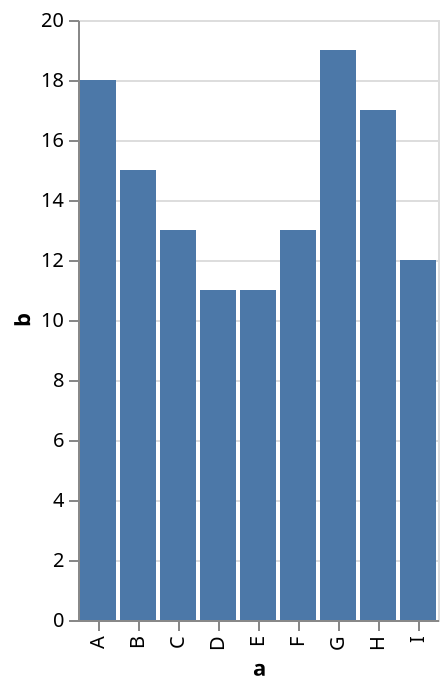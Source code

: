 {
  "config": {"view": {"continuousWidth": 400, "continuousHeight": 300}},
  "data": {"name": "data-2"},
  "mark": "bar",
  "encoding": {
    "x": {"field": "a", "type": "nominal"},
    "y": {"field": "b", "type": "quantitative"}
  },
  "$schema": "https://vega.github.io/schema/vega-lite/v4.17.0.json",
  "datasets": {
    "data-1": [
      {"a": "A", "b": 28},
      {"a": "B", "b": 55},
      {"a": "C", "b": 43},
      {"a": "D", "b": 91},
      {"a": "E", "b": 81},
      {"a": "F", "b": 53},
      {"a": "G", "b": 19},
      {"a": "H", "b": 87},
      {"a": "I", "b": 52}
    ],
    "data-2": [
      {"a": "A", "b": 18},
      {"a": "B", "b": 15},
      {"a": "C", "b": 13},
      {"a": "D", "b": 11},
      {"a": "E", "b": 11},
      {"a": "F", "b": 13},
      {"a": "G", "b": 19},
      {"a": "H", "b": 17},
      {"a": "I", "b": 12}
    ]
  }
}

